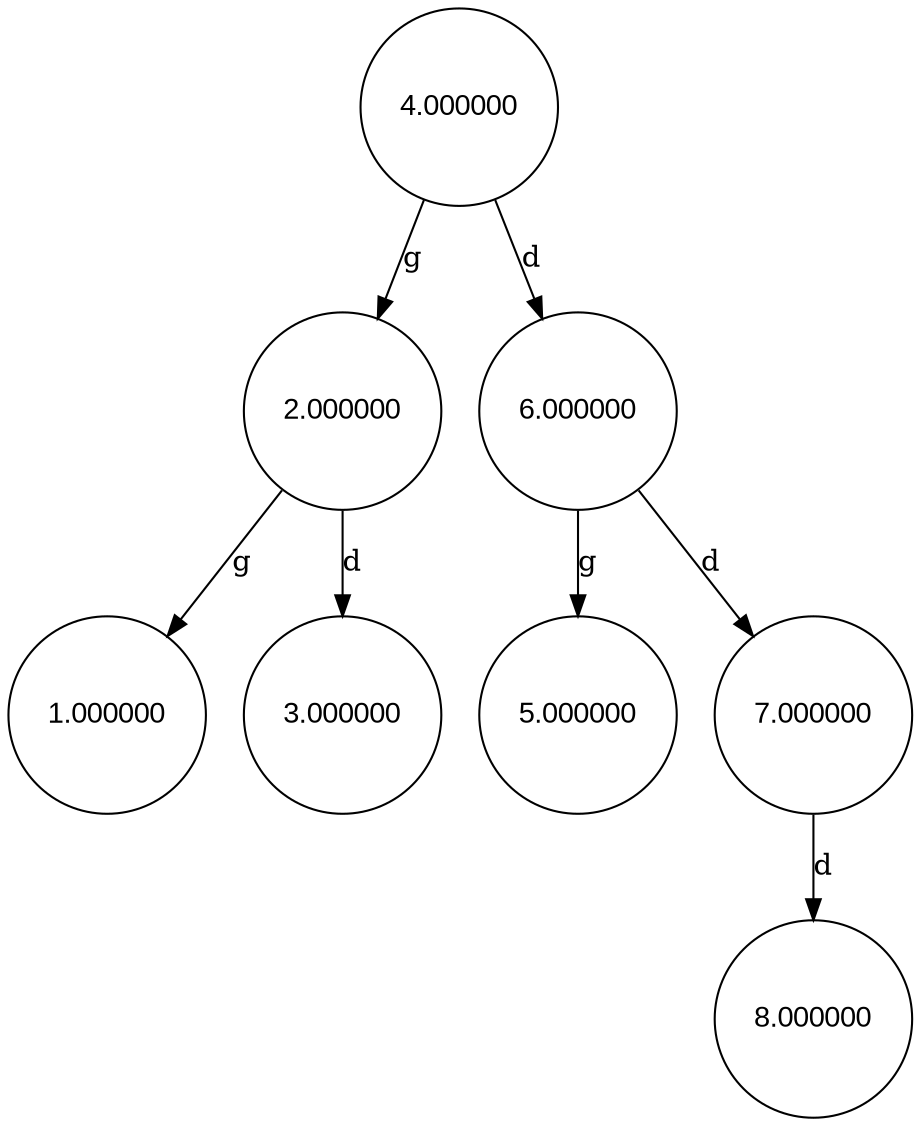 digraph Arbre {
    node [shape=circle, fontname="Arial"];
    "0x64070b959f10" [label="4.000000"];
    "0x64070b959f10" -> "0x64070b959e90" [label="g"];
    "0x64070b959e90" [label="2.000000"];
    "0x64070b959e90" -> "0x64070b959e50" [label="g"];
    "0x64070b959e50" [label="1.000000"];
    "0x64070b959e90" -> "0x64070b959ed0" [label="d"];
    "0x64070b959ed0" [label="3.000000"];
    "0x64070b959f10" -> "0x64070b959f90" [label="d"];
    "0x64070b959f90" [label="6.000000"];
    "0x64070b959f90" -> "0x64070b959f50" [label="g"];
    "0x64070b959f50" [label="5.000000"];
    "0x64070b959f90" -> "0x64070b959fd0" [label="d"];
    "0x64070b959fd0" [label="7.000000"];
    "0x64070b959fd0" -> "0x64070b95a010" [label="d"];
    "0x64070b95a010" [label="8.000000"];
}
